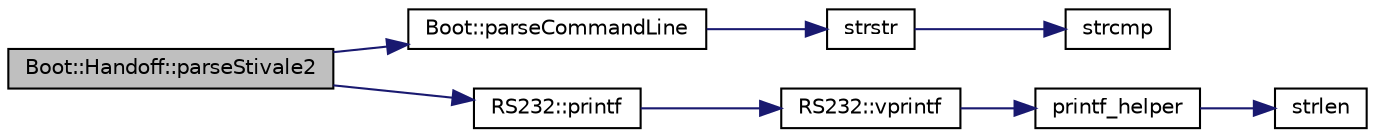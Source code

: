 digraph "Boot::Handoff::parseStivale2"
{
 // LATEX_PDF_SIZE
  edge [fontname="Helvetica",fontsize="10",labelfontname="Helvetica",labelfontsize="10"];
  node [fontname="Helvetica",fontsize="10",shape=record];
  rankdir="LR";
  Node1 [label="Boot::Handoff::parseStivale2",height=0.2,width=0.4,color="black", fillcolor="grey75", style="filled", fontcolor="black",tooltip=" "];
  Node1 -> Node2 [color="midnightblue",fontsize="10",style="solid",fontname="Helvetica"];
  Node2 [label="Boot::parseCommandLine",height=0.2,width=0.4,color="black", fillcolor="white", style="filled",URL="$da/d80/namespace_boot.html#a06e63f208a6743c77e14c9428a7446c9",tooltip="Parse a command line for registered arguments."];
  Node2 -> Node3 [color="midnightblue",fontsize="10",style="solid",fontname="Helvetica"];
  Node3 [label="strstr",height=0.2,width=0.4,color="black", fillcolor="white", style="filled",URL="$d5/d24/string_8cpp.html#ae1e87cf0776db5e2c3f9350b61e56000",tooltip="Locates a substring (needle) within a containing string (haystack)"];
  Node3 -> Node4 [color="midnightblue",fontsize="10",style="solid",fontname="Helvetica"];
  Node4 [label="strcmp",height=0.2,width=0.4,color="black", fillcolor="white", style="filled",URL="$d5/d24/string_8cpp.html#a11bd144d7d44914099a3aeddf1c8567d",tooltip="Compares two strings."];
  Node1 -> Node5 [color="midnightblue",fontsize="10",style="solid",fontname="Helvetica"];
  Node5 [label="RS232::printf",height=0.2,width=0.4,color="black", fillcolor="white", style="filled",URL="$d7/d75/namespace_r_s232.html#a394b7ac1c601a47c2881a460eb41171a",tooltip="Prints a formatted string to serial output."];
  Node5 -> Node6 [color="midnightblue",fontsize="10",style="solid",fontname="Helvetica"];
  Node6 [label="RS232::vprintf",height=0.2,width=0.4,color="black", fillcolor="white", style="filled",URL="$d7/d75/namespace_r_s232.html#a04a4582da3c891beaa849f3ce2189975",tooltip="Prints a formatted string to serial output using a va_list of arguments."];
  Node6 -> Node7 [color="midnightblue",fontsize="10",style="solid",fontname="Helvetica"];
  Node7 [label="printf_helper",height=0.2,width=0.4,color="black", fillcolor="white", style="filled",URL="$d4/d64/printf_8cpp.html#a85a2fff114bf015eba22a1dc163bf1ba",tooltip="Perform all printf operations on the format string using the provided argument list and uses the call..."];
  Node7 -> Node8 [color="midnightblue",fontsize="10",style="solid",fontname="Helvetica"];
  Node8 [label="strlen",height=0.2,width=0.4,color="black", fillcolor="white", style="filled",URL="$d5/d24/string_8cpp.html#a2dee044e4e667b5b789b493abd21cfa4",tooltip="Returns the length of a string."];
}
